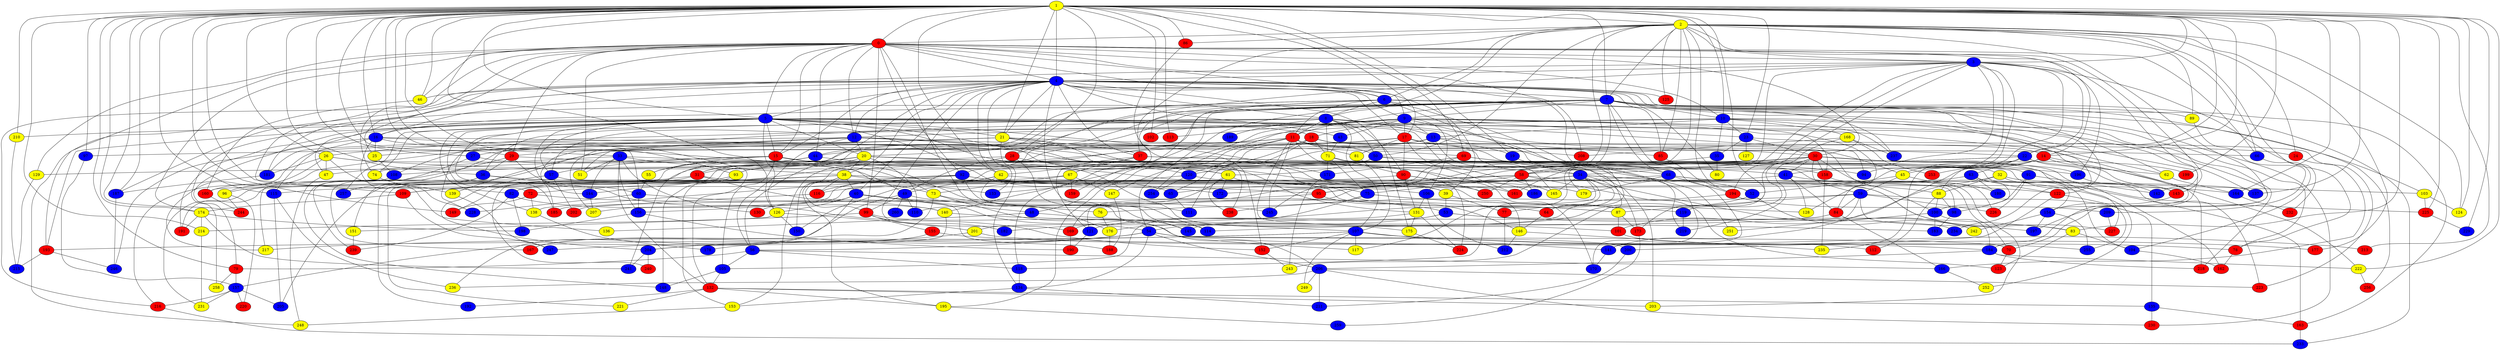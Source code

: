 graph {
0 [style = filled fillcolor = red];
1 [style = filled fillcolor = yellow];
2 [style = filled fillcolor = yellow];
3 [style = filled fillcolor = blue];
4 [style = filled fillcolor = blue];
5 [style = filled fillcolor = blue];
6 [style = filled fillcolor = blue];
7 [style = filled fillcolor = blue];
8 [style = filled fillcolor = blue];
9 [style = filled fillcolor = blue];
10 [style = filled fillcolor = blue];
11 [style = filled fillcolor = red];
12 [style = filled fillcolor = blue];
13 [style = filled fillcolor = blue];
14 [style = filled fillcolor = red];
15 [style = filled fillcolor = red];
16 [style = filled fillcolor = blue];
17 [style = filled fillcolor = red];
18 [style = filled fillcolor = red];
19 [style = filled fillcolor = blue];
20 [style = filled fillcolor = yellow];
21 [style = filled fillcolor = yellow];
22 [style = filled fillcolor = blue];
23 [style = filled fillcolor = blue];
24 [style = filled fillcolor = red];
25 [style = filled fillcolor = yellow];
26 [style = filled fillcolor = yellow];
27 [style = filled fillcolor = blue];
28 [style = filled fillcolor = red];
29 [style = filled fillcolor = red];
30 [style = filled fillcolor = red];
31 [style = filled fillcolor = red];
32 [style = filled fillcolor = yellow];
33 [style = filled fillcolor = blue];
34 [style = filled fillcolor = blue];
35 [style = filled fillcolor = blue];
36 [style = filled fillcolor = blue];
37 [style = filled fillcolor = red];
38 [style = filled fillcolor = yellow];
39 [style = filled fillcolor = yellow];
40 [style = filled fillcolor = blue];
41 [style = filled fillcolor = blue];
42 [style = filled fillcolor = yellow];
43 [style = filled fillcolor = blue];
44 [style = filled fillcolor = blue];
45 [style = filled fillcolor = yellow];
46 [style = filled fillcolor = yellow];
47 [style = filled fillcolor = yellow];
48 [style = filled fillcolor = blue];
49 [style = filled fillcolor = blue];
50 [style = filled fillcolor = blue];
51 [style = filled fillcolor = yellow];
52 [style = filled fillcolor = blue];
53 [style = filled fillcolor = blue];
54 [style = filled fillcolor = blue];
55 [style = filled fillcolor = yellow];
56 [style = filled fillcolor = blue];
57 [style = filled fillcolor = blue];
58 [style = filled fillcolor = red];
59 [style = filled fillcolor = blue];
60 [style = filled fillcolor = blue];
61 [style = filled fillcolor = yellow];
62 [style = filled fillcolor = yellow];
63 [style = filled fillcolor = blue];
64 [style = filled fillcolor = red];
65 [style = filled fillcolor = blue];
66 [style = filled fillcolor = blue];
67 [style = filled fillcolor = yellow];
68 [style = filled fillcolor = blue];
69 [style = filled fillcolor = red];
70 [style = filled fillcolor = red];
71 [style = filled fillcolor = yellow];
72 [style = filled fillcolor = red];
73 [style = filled fillcolor = yellow];
74 [style = filled fillcolor = yellow];
75 [style = filled fillcolor = blue];
76 [style = filled fillcolor = yellow];
77 [style = filled fillcolor = red];
78 [style = filled fillcolor = red];
79 [style = filled fillcolor = red];
80 [style = filled fillcolor = yellow];
81 [style = filled fillcolor = yellow];
82 [style = filled fillcolor = blue];
83 [style = filled fillcolor = yellow];
84 [style = filled fillcolor = red];
85 [style = filled fillcolor = red];
86 [style = filled fillcolor = red];
87 [style = filled fillcolor = yellow];
88 [style = filled fillcolor = yellow];
89 [style = filled fillcolor = yellow];
90 [style = filled fillcolor = red];
91 [style = filled fillcolor = blue];
92 [style = filled fillcolor = blue];
93 [style = filled fillcolor = yellow];
94 [style = filled fillcolor = blue];
95 [style = filled fillcolor = red];
96 [style = filled fillcolor = yellow];
97 [style = filled fillcolor = blue];
98 [style = filled fillcolor = blue];
99 [style = filled fillcolor = red];
100 [style = filled fillcolor = blue];
101 [style = filled fillcolor = red];
102 [style = filled fillcolor = red];
103 [style = filled fillcolor = yellow];
104 [style = filled fillcolor = blue];
105 [style = filled fillcolor = blue];
106 [style = filled fillcolor = blue];
107 [style = filled fillcolor = blue];
108 [style = filled fillcolor = blue];
109 [style = filled fillcolor = red];
110 [style = filled fillcolor = blue];
111 [style = filled fillcolor = blue];
112 [style = filled fillcolor = red];
113 [style = filled fillcolor = red];
114 [style = filled fillcolor = blue];
115 [style = filled fillcolor = blue];
116 [style = filled fillcolor = red];
117 [style = filled fillcolor = yellow];
118 [style = filled fillcolor = blue];
119 [style = filled fillcolor = blue];
120 [style = filled fillcolor = blue];
121 [style = filled fillcolor = blue];
122 [style = filled fillcolor = red];
123 [style = filled fillcolor = red];
124 [style = filled fillcolor = yellow];
125 [style = filled fillcolor = red];
126 [style = filled fillcolor = yellow];
127 [style = filled fillcolor = yellow];
128 [style = filled fillcolor = yellow];
129 [style = filled fillcolor = yellow];
130 [style = filled fillcolor = red];
131 [style = filled fillcolor = yellow];
132 [style = filled fillcolor = red];
133 [style = filled fillcolor = blue];
134 [style = filled fillcolor = blue];
135 [style = filled fillcolor = blue];
136 [style = filled fillcolor = yellow];
137 [style = filled fillcolor = blue];
138 [style = filled fillcolor = yellow];
139 [style = filled fillcolor = yellow];
140 [style = filled fillcolor = yellow];
141 [style = filled fillcolor = blue];
142 [style = filled fillcolor = blue];
143 [style = filled fillcolor = red];
144 [style = filled fillcolor = blue];
145 [style = filled fillcolor = blue];
146 [style = filled fillcolor = yellow];
147 [style = filled fillcolor = yellow];
148 [style = filled fillcolor = blue];
149 [style = filled fillcolor = red];
150 [style = filled fillcolor = blue];
151 [style = filled fillcolor = yellow];
152 [style = filled fillcolor = red];
153 [style = filled fillcolor = yellow];
154 [style = filled fillcolor = blue];
155 [style = filled fillcolor = red];
156 [style = filled fillcolor = blue];
157 [style = filled fillcolor = blue];
158 [style = filled fillcolor = red];
159 [style = filled fillcolor = red];
160 [style = filled fillcolor = red];
161 [style = filled fillcolor = red];
162 [style = filled fillcolor = red];
163 [style = filled fillcolor = red];
164 [style = filled fillcolor = blue];
165 [style = filled fillcolor = yellow];
166 [style = filled fillcolor = blue];
167 [style = filled fillcolor = red];
168 [style = filled fillcolor = yellow];
169 [style = filled fillcolor = red];
170 [style = filled fillcolor = blue];
171 [style = filled fillcolor = blue];
172 [style = filled fillcolor = blue];
173 [style = filled fillcolor = red];
174 [style = filled fillcolor = yellow];
175 [style = filled fillcolor = yellow];
176 [style = filled fillcolor = yellow];
177 [style = filled fillcolor = red];
178 [style = filled fillcolor = blue];
179 [style = filled fillcolor = yellow];
180 [style = filled fillcolor = blue];
181 [style = filled fillcolor = blue];
182 [style = filled fillcolor = blue];
183 [style = filled fillcolor = blue];
184 [style = filled fillcolor = blue];
185 [style = filled fillcolor = red];
186 [style = filled fillcolor = blue];
187 [style = filled fillcolor = blue];
188 [style = filled fillcolor = red];
189 [style = filled fillcolor = blue];
190 [style = filled fillcolor = red];
191 [style = filled fillcolor = red];
192 [style = filled fillcolor = blue];
193 [style = filled fillcolor = red];
194 [style = filled fillcolor = red];
195 [style = filled fillcolor = yellow];
196 [style = filled fillcolor = blue];
197 [style = filled fillcolor = blue];
198 [style = filled fillcolor = blue];
199 [style = filled fillcolor = red];
200 [style = filled fillcolor = blue];
201 [style = filled fillcolor = yellow];
202 [style = filled fillcolor = red];
203 [style = filled fillcolor = yellow];
204 [style = filled fillcolor = blue];
205 [style = filled fillcolor = blue];
206 [style = filled fillcolor = blue];
207 [style = filled fillcolor = yellow];
208 [style = filled fillcolor = red];
209 [style = filled fillcolor = blue];
210 [style = filled fillcolor = yellow];
211 [style = filled fillcolor = blue];
212 [style = filled fillcolor = blue];
213 [style = filled fillcolor = red];
214 [style = filled fillcolor = yellow];
215 [style = filled fillcolor = blue];
216 [style = filled fillcolor = red];
217 [style = filled fillcolor = yellow];
218 [style = filled fillcolor = red];
219 [style = filled fillcolor = blue];
220 [style = filled fillcolor = red];
221 [style = filled fillcolor = yellow];
222 [style = filled fillcolor = yellow];
223 [style = filled fillcolor = red];
224 [style = filled fillcolor = red];
225 [style = filled fillcolor = red];
226 [style = filled fillcolor = red];
227 [style = filled fillcolor = red];
228 [style = filled fillcolor = blue];
229 [style = filled fillcolor = blue];
230 [style = filled fillcolor = red];
231 [style = filled fillcolor = yellow];
232 [style = filled fillcolor = red];
233 [style = filled fillcolor = blue];
234 [style = filled fillcolor = blue];
235 [style = filled fillcolor = yellow];
236 [style = filled fillcolor = yellow];
237 [style = filled fillcolor = blue];
238 [style = filled fillcolor = red];
239 [style = filled fillcolor = red];
240 [style = filled fillcolor = red];
241 [style = filled fillcolor = blue];
242 [style = filled fillcolor = yellow];
243 [style = filled fillcolor = yellow];
244 [style = filled fillcolor = red];
245 [style = filled fillcolor = blue];
246 [style = filled fillcolor = blue];
247 [style = filled fillcolor = blue];
248 [style = filled fillcolor = yellow];
249 [style = filled fillcolor = yellow];
250 [style = filled fillcolor = red];
251 [style = filled fillcolor = yellow];
252 [style = filled fillcolor = yellow];
253 [style = filled fillcolor = red];
254 [style = filled fillcolor = blue];
255 [style = filled fillcolor = blue];
256 [style = filled fillcolor = red];
257 [style = filled fillcolor = blue];
258 [style = filled fillcolor = yellow];
259 [style = filled fillcolor = blue];
260 [style = filled fillcolor = blue];
1 -- 5;
1 -- 7;
1 -- 4;
1 -- 3;
1 -- 0;
1 -- 2;
1 -- 10;
1 -- 14;
1 -- 16;
1 -- 17;
1 -- 19;
1 -- 21;
1 -- 22;
1 -- 23;
1 -- 26;
1 -- 27;
1 -- 28;
1 -- 29;
1 -- 36;
1 -- 42;
1 -- 46;
1 -- 60;
1 -- 69;
1 -- 79;
1 -- 83;
1 -- 86;
1 -- 93;
1 -- 97;
1 -- 102;
1 -- 109;
1 -- 113;
1 -- 115;
1 -- 124;
1 -- 126;
1 -- 132;
1 -- 137;
1 -- 149;
1 -- 164;
1 -- 173;
1 -- 174;
1 -- 187;
1 -- 199;
1 -- 210;
1 -- 213;
1 -- 214;
1 -- 222;
1 -- 225;
1 -- 229;
1 -- 244;
2 -- 0;
2 -- 3;
2 -- 6;
2 -- 7;
2 -- 8;
2 -- 24;
2 -- 37;
2 -- 50;
2 -- 52;
2 -- 66;
2 -- 85;
2 -- 86;
2 -- 89;
2 -- 117;
2 -- 124;
2 -- 125;
2 -- 143;
2 -- 177;
2 -- 197;
2 -- 232;
2 -- 245;
0 -- 3;
0 -- 4;
0 -- 5;
0 -- 6;
0 -- 9;
0 -- 10;
0 -- 12;
0 -- 14;
0 -- 15;
0 -- 25;
0 -- 29;
0 -- 30;
0 -- 44;
0 -- 46;
0 -- 51;
0 -- 66;
0 -- 74;
0 -- 82;
0 -- 92;
0 -- 99;
0 -- 129;
0 -- 142;
0 -- 174;
0 -- 176;
0 -- 193;
0 -- 208;
3 -- 4;
3 -- 22;
3 -- 28;
3 -- 41;
3 -- 45;
3 -- 47;
3 -- 58;
3 -- 78;
3 -- 94;
3 -- 128;
3 -- 161;
3 -- 179;
3 -- 194;
3 -- 196;
4 -- 5;
4 -- 6;
4 -- 7;
4 -- 8;
4 -- 9;
4 -- 12;
4 -- 15;
4 -- 16;
4 -- 17;
4 -- 21;
4 -- 37;
4 -- 38;
4 -- 39;
4 -- 40;
4 -- 42;
4 -- 43;
4 -- 46;
4 -- 56;
4 -- 62;
4 -- 68;
4 -- 80;
4 -- 85;
4 -- 111;
4 -- 125;
4 -- 133;
4 -- 163;
4 -- 169;
4 -- 175;
4 -- 181;
4 -- 187;
4 -- 216;
5 -- 15;
5 -- 18;
5 -- 20;
5 -- 21;
5 -- 57;
5 -- 62;
5 -- 65;
5 -- 72;
5 -- 74;
5 -- 79;
5 -- 120;
5 -- 126;
5 -- 138;
5 -- 144;
5 -- 165;
5 -- 171;
5 -- 185;
5 -- 191;
5 -- 193;
5 -- 210;
5 -- 218;
5 -- 219;
5 -- 238;
5 -- 248;
5 -- 257;
6 -- 8;
6 -- 11;
6 -- 31;
6 -- 44;
6 -- 64;
6 -- 67;
6 -- 70;
6 -- 118;
6 -- 170;
6 -- 237;
7 -- 9;
7 -- 10;
7 -- 11;
7 -- 16;
7 -- 20;
7 -- 31;
7 -- 54;
7 -- 58;
7 -- 68;
7 -- 78;
7 -- 89;
7 -- 103;
7 -- 122;
7 -- 140;
7 -- 141;
7 -- 150;
7 -- 153;
7 -- 218;
7 -- 230;
7 -- 233;
7 -- 234;
7 -- 256;
7 -- 258;
8 -- 11;
8 -- 13;
8 -- 30;
8 -- 36;
8 -- 50;
8 -- 57;
8 -- 71;
8 -- 90;
8 -- 94;
8 -- 107;
8 -- 189;
8 -- 228;
9 -- 12;
9 -- 13;
9 -- 17;
9 -- 18;
9 -- 23;
9 -- 26;
9 -- 43;
9 -- 48;
9 -- 84;
9 -- 102;
9 -- 106;
9 -- 113;
9 -- 158;
9 -- 159;
9 -- 184;
9 -- 251;
10 -- 13;
10 -- 23;
10 -- 35;
10 -- 108;
10 -- 137;
10 -- 148;
10 -- 154;
10 -- 168;
10 -- 237;
11 -- 14;
11 -- 25;
11 -- 34;
11 -- 44;
11 -- 45;
11 -- 50;
11 -- 81;
11 -- 101;
11 -- 139;
11 -- 147;
11 -- 195;
11 -- 208;
11 -- 245;
12 -- 20;
12 -- 56;
12 -- 69;
12 -- 75;
12 -- 167;
12 -- 181;
12 -- 185;
12 -- 186;
12 -- 207;
13 -- 19;
13 -- 29;
13 -- 64;
13 -- 85;
13 -- 111;
13 -- 205;
14 -- 45;
14 -- 58;
14 -- 141;
14 -- 143;
14 -- 222;
14 -- 253;
15 -- 52;
15 -- 55;
15 -- 57;
15 -- 74;
15 -- 105;
15 -- 154;
15 -- 206;
16 -- 25;
16 -- 33;
16 -- 49;
16 -- 115;
16 -- 131;
16 -- 228;
16 -- 246;
17 -- 22;
17 -- 81;
17 -- 90;
17 -- 93;
17 -- 96;
17 -- 97;
17 -- 158;
17 -- 165;
18 -- 65;
18 -- 66;
18 -- 71;
18 -- 100;
18 -- 120;
18 -- 203;
18 -- 254;
19 -- 34;
20 -- 32;
20 -- 38;
20 -- 41;
20 -- 108;
20 -- 110;
20 -- 179;
20 -- 192;
20 -- 221;
20 -- 240;
21 -- 24;
21 -- 27;
21 -- 37;
21 -- 39;
21 -- 51;
21 -- 134;
21 -- 170;
21 -- 217;
22 -- 62;
22 -- 63;
22 -- 88;
22 -- 92;
22 -- 142;
22 -- 207;
22 -- 235;
23 -- 30;
23 -- 35;
23 -- 127;
23 -- 223;
24 -- 166;
25 -- 108;
26 -- 47;
26 -- 73;
26 -- 87;
26 -- 136;
26 -- 160;
26 -- 181;
27 -- 73;
27 -- 239;
28 -- 31;
28 -- 49;
28 -- 61;
28 -- 114;
29 -- 36;
29 -- 60;
29 -- 175;
29 -- 217;
30 -- 34;
30 -- 41;
30 -- 59;
30 -- 82;
30 -- 95;
30 -- 119;
30 -- 120;
30 -- 129;
30 -- 158;
30 -- 162;
30 -- 196;
30 -- 199;
30 -- 219;
30 -- 226;
30 -- 227;
31 -- 96;
31 -- 149;
31 -- 188;
31 -- 250;
32 -- 88;
32 -- 101;
32 -- 103;
32 -- 104;
33 -- 38;
33 -- 47;
33 -- 51;
33 -- 130;
33 -- 132;
33 -- 144;
33 -- 156;
33 -- 196;
34 -- 77;
34 -- 83;
34 -- 88;
34 -- 109;
34 -- 116;
34 -- 118;
34 -- 122;
34 -- 165;
34 -- 172;
34 -- 173;
34 -- 182;
34 -- 242;
35 -- 80;
35 -- 95;
36 -- 39;
36 -- 151;
36 -- 152;
36 -- 257;
37 -- 42;
37 -- 67;
37 -- 70;
37 -- 121;
37 -- 225;
38 -- 40;
38 -- 72;
38 -- 95;
38 -- 99;
38 -- 109;
38 -- 116;
38 -- 133;
38 -- 172;
38 -- 195;
38 -- 216;
39 -- 53;
39 -- 77;
40 -- 48;
40 -- 54;
40 -- 64;
40 -- 126;
40 -- 130;
40 -- 236;
41 -- 84;
41 -- 128;
41 -- 160;
41 -- 252;
42 -- 49;
42 -- 87;
42 -- 145;
42 -- 150;
43 -- 71;
44 -- 55;
44 -- 61;
44 -- 241;
45 -- 52;
45 -- 59;
45 -- 180;
46 -- 160;
47 -- 248;
48 -- 107;
48 -- 136;
49 -- 53;
49 -- 99;
49 -- 110;
49 -- 157;
49 -- 260;
50 -- 61;
50 -- 68;
50 -- 93;
50 -- 161;
52 -- 176;
52 -- 242;
53 -- 54;
53 -- 83;
53 -- 121;
53 -- 234;
54 -- 56;
54 -- 70;
54 -- 78;
54 -- 134;
54 -- 178;
54 -- 200;
54 -- 204;
54 -- 206;
55 -- 60;
56 -- 79;
56 -- 105;
56 -- 118;
56 -- 166;
57 -- 146;
57 -- 202;
57 -- 204;
58 -- 65;
58 -- 75;
58 -- 82;
58 -- 123;
58 -- 186;
58 -- 227;
58 -- 250;
59 -- 84;
59 -- 87;
59 -- 114;
59 -- 135;
59 -- 197;
59 -- 226;
59 -- 238;
60 -- 140;
60 -- 156;
60 -- 228;
61 -- 106;
61 -- 110;
61 -- 172;
61 -- 238;
62 -- 164;
63 -- 98;
63 -- 115;
63 -- 122;
63 -- 180;
64 -- 146;
65 -- 111;
66 -- 104;
67 -- 73;
67 -- 147;
67 -- 159;
67 -- 191;
68 -- 98;
68 -- 143;
68 -- 169;
68 -- 179;
68 -- 194;
69 -- 91;
69 -- 94;
69 -- 121;
69 -- 171;
70 -- 123;
71 -- 75;
71 -- 90;
71 -- 163;
71 -- 171;
72 -- 138;
72 -- 149;
72 -- 245;
73 -- 76;
73 -- 117;
73 -- 167;
74 -- 139;
75 -- 76;
75 -- 105;
75 -- 119;
75 -- 128;
76 -- 176;
77 -- 212;
78 -- 162;
79 -- 157;
79 -- 258;
81 -- 107;
82 -- 140;
82 -- 198;
82 -- 239;
83 -- 104;
83 -- 123;
84 -- 145;
84 -- 166;
85 -- 194;
86 -- 152;
87 -- 101;
87 -- 173;
88 -- 98;
88 -- 100;
88 -- 112;
89 -- 209;
90 -- 131;
90 -- 156;
90 -- 224;
90 -- 250;
91 -- 100;
91 -- 142;
91 -- 226;
92 -- 116;
92 -- 137;
92 -- 138;
92 -- 145;
92 -- 161;
92 -- 231;
93 -- 144;
93 -- 153;
95 -- 146;
95 -- 185;
96 -- 220;
96 -- 244;
97 -- 157;
98 -- 183;
99 -- 114;
99 -- 155;
99 -- 182;
99 -- 214;
100 -- 183;
100 -- 184;
100 -- 251;
101 -- 112;
103 -- 124;
103 -- 225;
104 -- 162;
105 -- 132;
105 -- 148;
106 -- 131;
106 -- 212;
107 -- 117;
107 -- 141;
107 -- 152;
107 -- 177;
107 -- 193;
107 -- 213;
107 -- 217;
107 -- 249;
108 -- 148;
109 -- 174;
109 -- 247;
115 -- 205;
115 -- 236;
116 -- 202;
118 -- 134;
119 -- 219;
120 -- 133;
120 -- 164;
120 -- 254;
121 -- 190;
122 -- 200;
122 -- 255;
126 -- 150;
126 -- 151;
126 -- 201;
129 -- 215;
131 -- 169;
131 -- 175;
131 -- 224;
132 -- 135;
132 -- 192;
132 -- 195;
132 -- 203;
132 -- 221;
134 -- 153;
134 -- 211;
135 -- 163;
135 -- 230;
138 -- 178;
139 -- 247;
140 -- 183;
140 -- 204;
141 -- 170;
143 -- 154;
144 -- 207;
146 -- 212;
146 -- 235;
147 -- 188;
151 -- 239;
152 -- 243;
153 -- 248;
154 -- 197;
154 -- 242;
154 -- 255;
155 -- 167;
155 -- 184;
156 -- 190;
156 -- 198;
157 -- 205;
157 -- 216;
157 -- 220;
157 -- 231;
158 -- 203;
158 -- 235;
160 -- 244;
163 -- 233;
164 -- 232;
166 -- 252;
168 -- 208;
168 -- 237;
168 -- 243;
168 -- 253;
169 -- 190;
171 -- 243;
173 -- 259;
174 -- 191;
174 -- 198;
174 -- 214;
174 -- 241;
175 -- 224;
176 -- 188;
181 -- 187;
184 -- 206;
184 -- 218;
184 -- 222;
187 -- 246;
193 -- 215;
193 -- 246;
194 -- 201;
194 -- 209;
195 -- 259;
196 -- 223;
200 -- 211;
201 -- 247;
201 -- 255;
204 -- 240;
204 -- 241;
206 -- 211;
206 -- 223;
206 -- 230;
206 -- 236;
206 -- 249;
209 -- 227;
210 -- 215;
214 -- 231;
216 -- 233;
222 -- 256;
225 -- 229;
}
